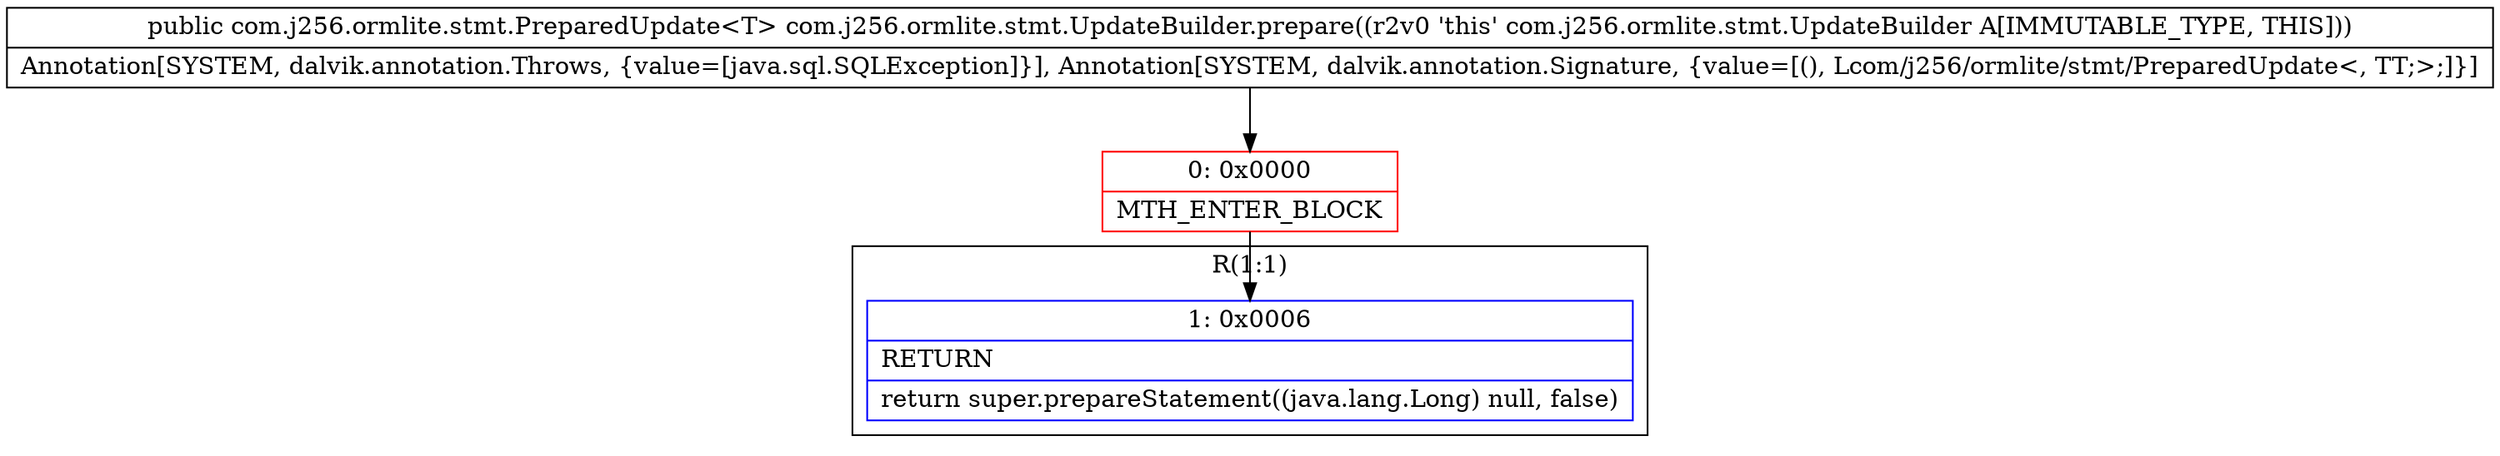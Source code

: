 digraph "CFG forcom.j256.ormlite.stmt.UpdateBuilder.prepare()Lcom\/j256\/ormlite\/stmt\/PreparedUpdate;" {
subgraph cluster_Region_1735405836 {
label = "R(1:1)";
node [shape=record,color=blue];
Node_1 [shape=record,label="{1\:\ 0x0006|RETURN\l|return super.prepareStatement((java.lang.Long) null, false)\l}"];
}
Node_0 [shape=record,color=red,label="{0\:\ 0x0000|MTH_ENTER_BLOCK\l}"];
MethodNode[shape=record,label="{public com.j256.ormlite.stmt.PreparedUpdate\<T\> com.j256.ormlite.stmt.UpdateBuilder.prepare((r2v0 'this' com.j256.ormlite.stmt.UpdateBuilder A[IMMUTABLE_TYPE, THIS]))  | Annotation[SYSTEM, dalvik.annotation.Throws, \{value=[java.sql.SQLException]\}], Annotation[SYSTEM, dalvik.annotation.Signature, \{value=[(), Lcom\/j256\/ormlite\/stmt\/PreparedUpdate\<, TT;\>;]\}]\l}"];
MethodNode -> Node_0;
Node_0 -> Node_1;
}

